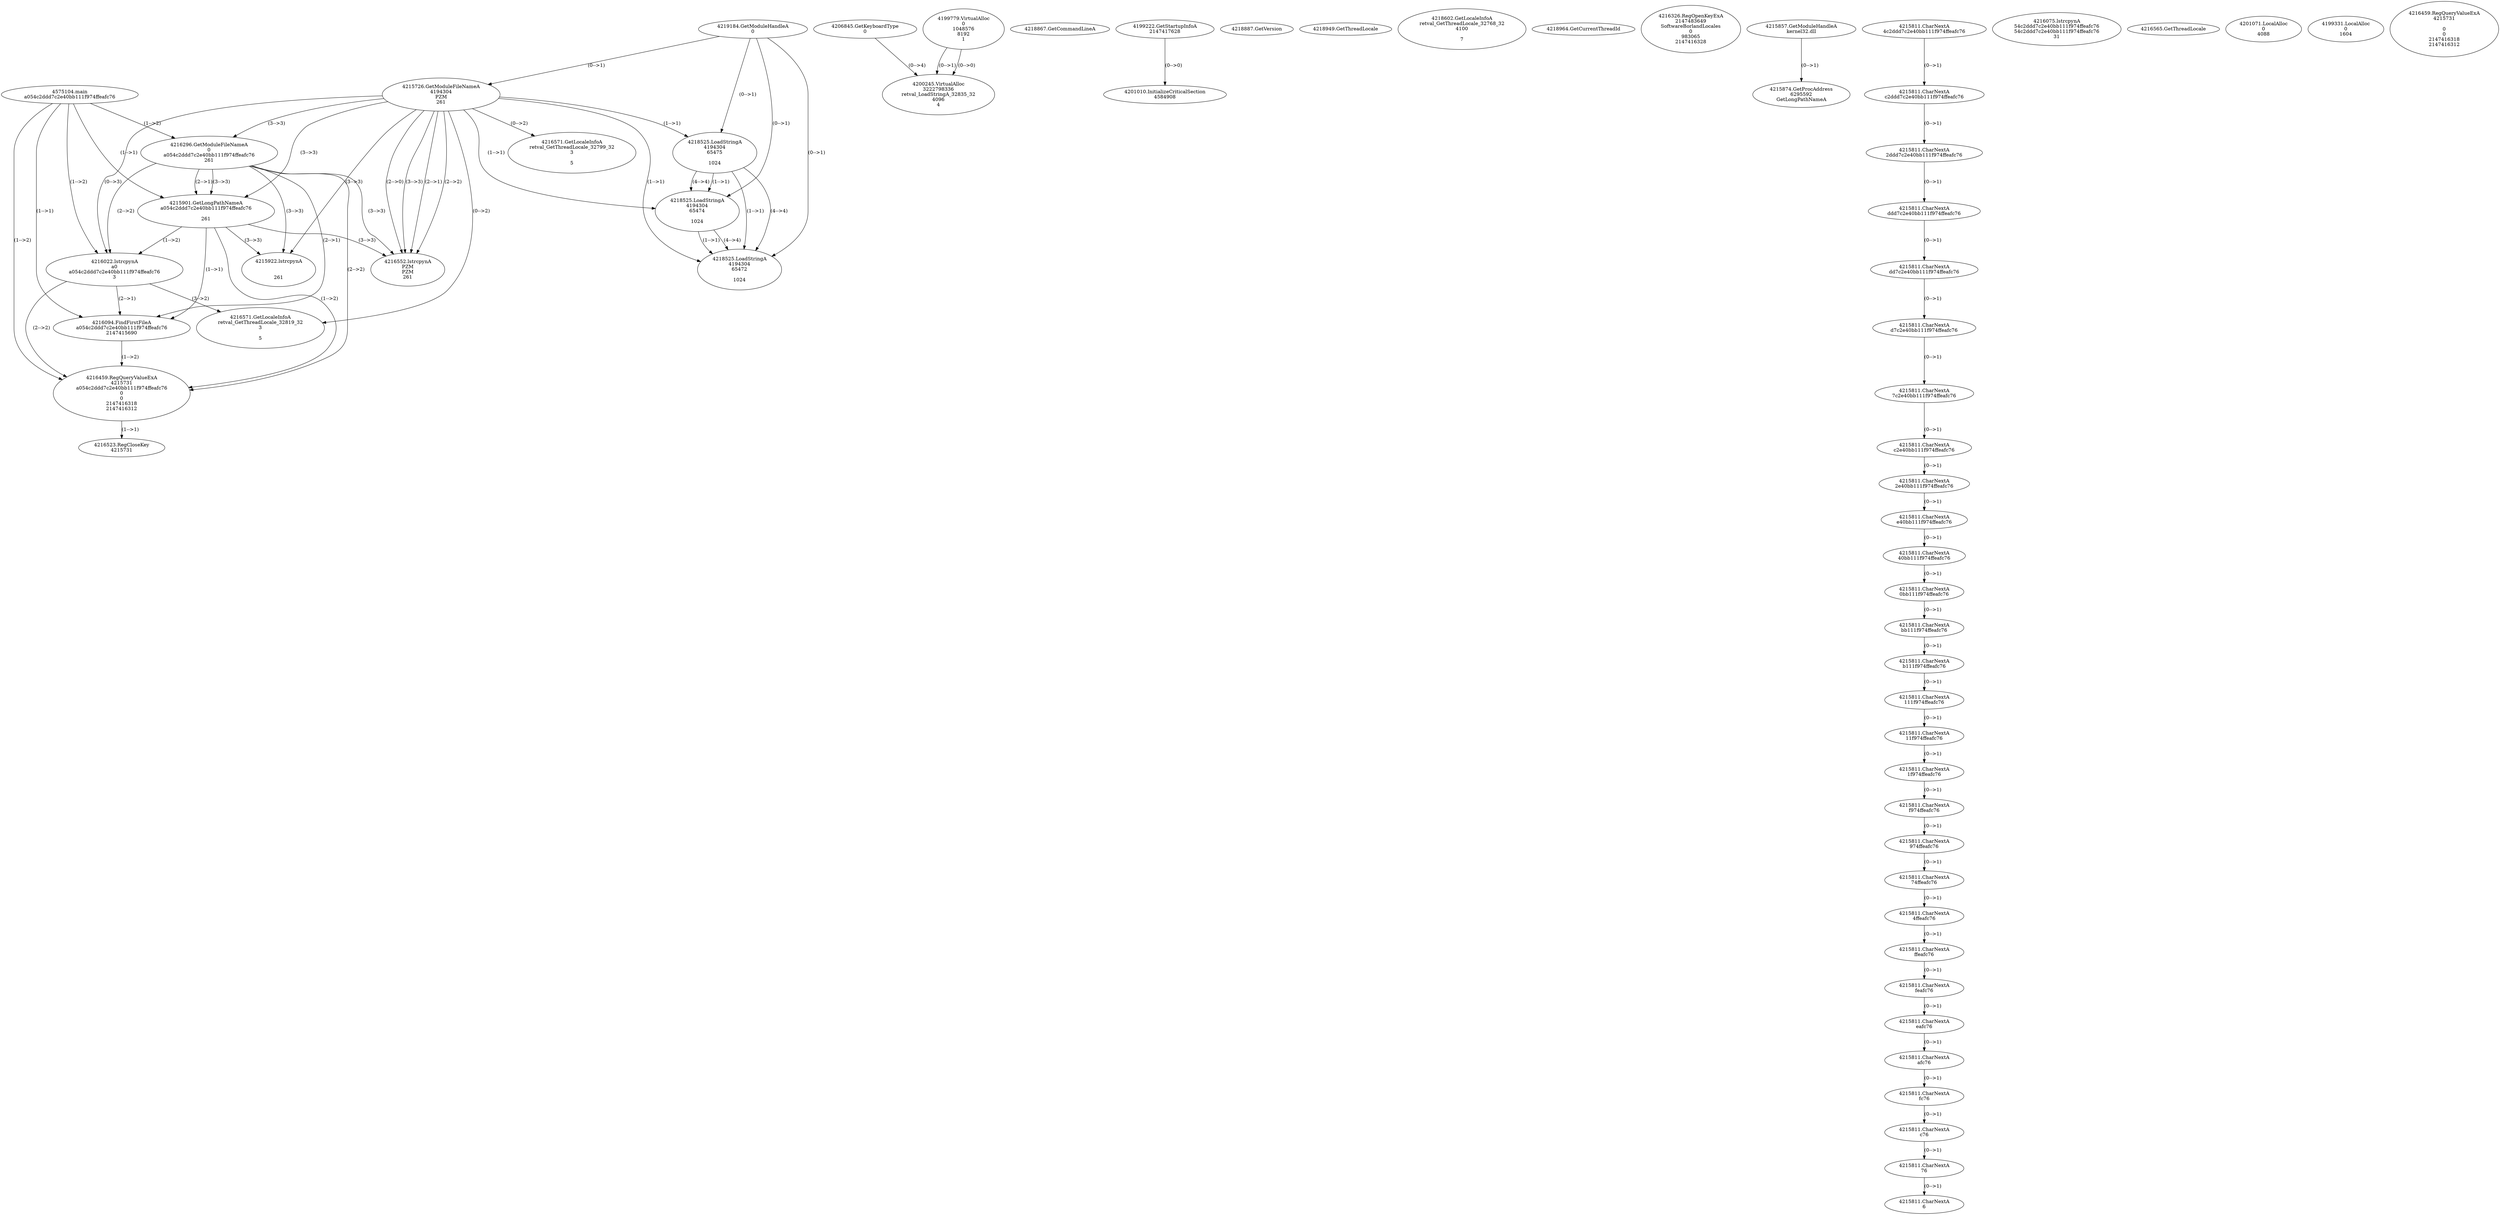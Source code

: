 // Global SCDG with merge call
digraph {
	0 [label="4575104.main
a054c2ddd7c2e40bb111f974ffeafc76"]
	1 [label="4219184.GetModuleHandleA
0"]
	2 [label="4206845.GetKeyboardType
0"]
	3 [label="4218867.GetCommandLineA
"]
	4 [label="4199222.GetStartupInfoA
2147417628"]
	5 [label="4218887.GetVersion
"]
	6 [label="4218949.GetThreadLocale
"]
	7 [label="4218602.GetLocaleInfoA
retval_GetThreadLocale_32768_32
4100

7"]
	8 [label="4218964.GetCurrentThreadId
"]
	9 [label="4215726.GetModuleFileNameA
4194304
PZM
261"]
	1 -> 9 [label="(0-->1)"]
	10 [label="4216296.GetModuleFileNameA
0
a054c2ddd7c2e40bb111f974ffeafc76
261"]
	0 -> 10 [label="(1-->2)"]
	9 -> 10 [label="(3-->3)"]
	11 [label="4216326.RegOpenKeyExA
2147483649
Software\Borland\Locales
0
983065
2147416328"]
	12 [label="4215857.GetModuleHandleA
kernel32.dll"]
	13 [label="4215874.GetProcAddress
6295592
GetLongPathNameA"]
	12 -> 13 [label="(0-->1)"]
	14 [label="4215901.GetLongPathNameA
a054c2ddd7c2e40bb111f974ffeafc76

261"]
	0 -> 14 [label="(1-->1)"]
	10 -> 14 [label="(2-->1)"]
	9 -> 14 [label="(3-->3)"]
	10 -> 14 [label="(3-->3)"]
	15 [label="4216022.lstrcpynA
a0
a054c2ddd7c2e40bb111f974ffeafc76
3"]
	0 -> 15 [label="(1-->2)"]
	10 -> 15 [label="(2-->2)"]
	14 -> 15 [label="(1-->2)"]
	9 -> 15 [label="(0-->3)"]
	16 [label="4215811.CharNextA
4c2ddd7c2e40bb111f974ffeafc76"]
	17 [label="4215811.CharNextA
c2ddd7c2e40bb111f974ffeafc76"]
	16 -> 17 [label="(0-->1)"]
	18 [label="4215811.CharNextA
2ddd7c2e40bb111f974ffeafc76"]
	17 -> 18 [label="(0-->1)"]
	19 [label="4215811.CharNextA
ddd7c2e40bb111f974ffeafc76"]
	18 -> 19 [label="(0-->1)"]
	20 [label="4215811.CharNextA
dd7c2e40bb111f974ffeafc76"]
	19 -> 20 [label="(0-->1)"]
	21 [label="4215811.CharNextA
d7c2e40bb111f974ffeafc76"]
	20 -> 21 [label="(0-->1)"]
	22 [label="4215811.CharNextA
7c2e40bb111f974ffeafc76"]
	21 -> 22 [label="(0-->1)"]
	23 [label="4215811.CharNextA
c2e40bb111f974ffeafc76"]
	22 -> 23 [label="(0-->1)"]
	24 [label="4215811.CharNextA
2e40bb111f974ffeafc76"]
	23 -> 24 [label="(0-->1)"]
	25 [label="4215811.CharNextA
e40bb111f974ffeafc76"]
	24 -> 25 [label="(0-->1)"]
	26 [label="4215811.CharNextA
40bb111f974ffeafc76"]
	25 -> 26 [label="(0-->1)"]
	27 [label="4215811.CharNextA
0bb111f974ffeafc76"]
	26 -> 27 [label="(0-->1)"]
	28 [label="4215811.CharNextA
bb111f974ffeafc76"]
	27 -> 28 [label="(0-->1)"]
	29 [label="4215811.CharNextA
b111f974ffeafc76"]
	28 -> 29 [label="(0-->1)"]
	30 [label="4215811.CharNextA
111f974ffeafc76"]
	29 -> 30 [label="(0-->1)"]
	31 [label="4215811.CharNextA
11f974ffeafc76"]
	30 -> 31 [label="(0-->1)"]
	32 [label="4215811.CharNextA
1f974ffeafc76"]
	31 -> 32 [label="(0-->1)"]
	33 [label="4215811.CharNextA
f974ffeafc76"]
	32 -> 33 [label="(0-->1)"]
	34 [label="4215811.CharNextA
974ffeafc76"]
	33 -> 34 [label="(0-->1)"]
	35 [label="4215811.CharNextA
74ffeafc76"]
	34 -> 35 [label="(0-->1)"]
	36 [label="4215811.CharNextA
4ffeafc76"]
	35 -> 36 [label="(0-->1)"]
	37 [label="4215811.CharNextA
ffeafc76"]
	36 -> 37 [label="(0-->1)"]
	38 [label="4215811.CharNextA
feafc76"]
	37 -> 38 [label="(0-->1)"]
	39 [label="4215811.CharNextA
eafc76"]
	38 -> 39 [label="(0-->1)"]
	40 [label="4215811.CharNextA
afc76"]
	39 -> 40 [label="(0-->1)"]
	41 [label="4215811.CharNextA
fc76"]
	40 -> 41 [label="(0-->1)"]
	42 [label="4215811.CharNextA
c76"]
	41 -> 42 [label="(0-->1)"]
	43 [label="4215811.CharNextA
76"]
	42 -> 43 [label="(0-->1)"]
	44 [label="4215811.CharNextA
6"]
	43 -> 44 [label="(0-->1)"]
	45 [label="4216075.lstrcpynA
54c2ddd7c2e40bb111f974ffeafc76
54c2ddd7c2e40bb111f974ffeafc76
31"]
	46 [label="4216094.FindFirstFileA
a054c2ddd7c2e40bb111f974ffeafc76
2147415690"]
	0 -> 46 [label="(1-->1)"]
	10 -> 46 [label="(2-->1)"]
	14 -> 46 [label="(1-->1)"]
	15 -> 46 [label="(2-->1)"]
	47 [label="4216459.RegQueryValueExA
4215731
a054c2ddd7c2e40bb111f974ffeafc76
0
0
2147416318
2147416312"]
	0 -> 47 [label="(1-->2)"]
	10 -> 47 [label="(2-->2)"]
	14 -> 47 [label="(1-->2)"]
	15 -> 47 [label="(2-->2)"]
	46 -> 47 [label="(1-->2)"]
	48 [label="4216523.RegCloseKey
4215731"]
	47 -> 48 [label="(1-->1)"]
	49 [label="4216552.lstrcpynA
PZM
PZM
261"]
	9 -> 49 [label="(2-->1)"]
	9 -> 49 [label="(2-->2)"]
	9 -> 49 [label="(3-->3)"]
	10 -> 49 [label="(3-->3)"]
	14 -> 49 [label="(3-->3)"]
	9 -> 49 [label="(2-->0)"]
	50 [label="4216565.GetThreadLocale
"]
	51 [label="4216571.GetLocaleInfoA
retval_GetThreadLocale_32819_32
3

5"]
	9 -> 51 [label="(0-->2)"]
	15 -> 51 [label="(3-->2)"]
	52 [label="4218525.LoadStringA
4194304
65475

1024"]
	1 -> 52 [label="(0-->1)"]
	9 -> 52 [label="(1-->1)"]
	53 [label="4218525.LoadStringA
4194304
65474

1024"]
	1 -> 53 [label="(0-->1)"]
	9 -> 53 [label="(1-->1)"]
	52 -> 53 [label="(1-->1)"]
	52 -> 53 [label="(4-->4)"]
	54 [label="4218525.LoadStringA
4194304
65472

1024"]
	1 -> 54 [label="(0-->1)"]
	9 -> 54 [label="(1-->1)"]
	52 -> 54 [label="(1-->1)"]
	53 -> 54 [label="(1-->1)"]
	52 -> 54 [label="(4-->4)"]
	53 -> 54 [label="(4-->4)"]
	55 [label="4201010.InitializeCriticalSection
4584908"]
	4 -> 55 [label="(0-->0)"]
	56 [label="4201071.LocalAlloc
0
4088"]
	57 [label="4199779.VirtualAlloc
0
1048576
8192
1"]
	58 [label="4199331.LocalAlloc
0
1604"]
	59 [label="4200245.VirtualAlloc
3222798336
retval_LoadStringA_32835_32
4096
4"]
	57 -> 59 [label="(0-->1)"]
	2 -> 59 [label="(0-->4)"]
	57 -> 59 [label="(0-->0)"]
	60 [label="4215922.lstrcpynA


261"]
	9 -> 60 [label="(3-->3)"]
	10 -> 60 [label="(3-->3)"]
	14 -> 60 [label="(3-->3)"]
	61 [label="4216459.RegQueryValueExA
4215731

0
0
2147416318
2147416312"]
	62 [label="4216571.GetLocaleInfoA
retval_GetThreadLocale_32799_32
3

5"]
	9 -> 62 [label="(0-->2)"]
}

